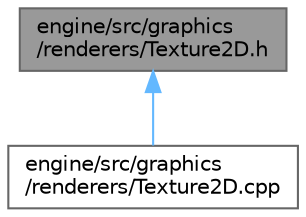 digraph "engine/src/graphics/renderers/Texture2D.h"
{
 // LATEX_PDF_SIZE
  bgcolor="transparent";
  edge [fontname=Helvetica,fontsize=10,labelfontname=Helvetica,labelfontsize=10];
  node [fontname=Helvetica,fontsize=10,shape=box,height=0.2,width=0.4];
  Node1 [id="Node000001",label="engine/src/graphics\l/renderers/Texture2D.h",height=0.2,width=0.4,color="gray40", fillcolor="grey60", style="filled", fontcolor="black",tooltip="Header file for the Texture2D class."];
  Node1 -> Node2 [id="edge1_Node000001_Node000002",dir="back",color="steelblue1",style="solid",tooltip=" "];
  Node2 [id="Node000002",label="engine/src/graphics\l/renderers/Texture2D.cpp",height=0.2,width=0.4,color="grey40", fillcolor="white", style="filled",URL="$d8/dbb/_texture2_d_8cpp.html",tooltip="Implementation of the Texture2D class for managing 2D textures in OpenGL."];
}
